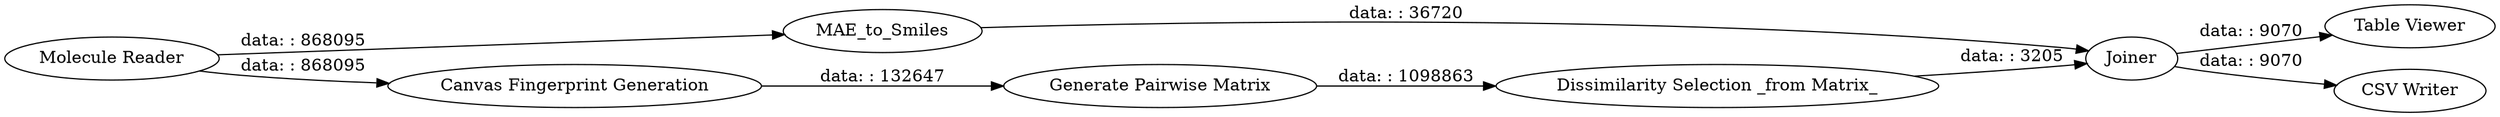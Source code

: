 digraph {
	"6235082447342738649_8236" [label="Dissimilarity Selection _from Matrix_"]
	"6235082447342738649_8238" [label=Joiner]
	"6235082447342738649_85" [label="Table Viewer"]
	"6235082447342738649_84" [label="Molecule Reader"]
	"6235082447342738649_45" [label="Generate Pairwise Matrix"]
	"6235082447342738649_182" [label="CSV Writer"]
	"6235082447342738649_8235" [label=MAE_to_Smiles]
	"6235082447342738649_44" [label="Canvas Fingerprint Generation"]
	"6235082447342738649_44" -> "6235082447342738649_45" [label="data: : 132647"]
	"6235082447342738649_84" -> "6235082447342738649_8235" [label="data: : 868095"]
	"6235082447342738649_8235" -> "6235082447342738649_8238" [label="data: : 36720"]
	"6235082447342738649_8238" -> "6235082447342738649_182" [label="data: : 9070"]
	"6235082447342738649_8238" -> "6235082447342738649_85" [label="data: : 9070"]
	"6235082447342738649_84" -> "6235082447342738649_44" [label="data: : 868095"]
	"6235082447342738649_45" -> "6235082447342738649_8236" [label="data: : 1098863"]
	"6235082447342738649_8236" -> "6235082447342738649_8238" [label="data: : 3205"]
	rankdir=LR
}
